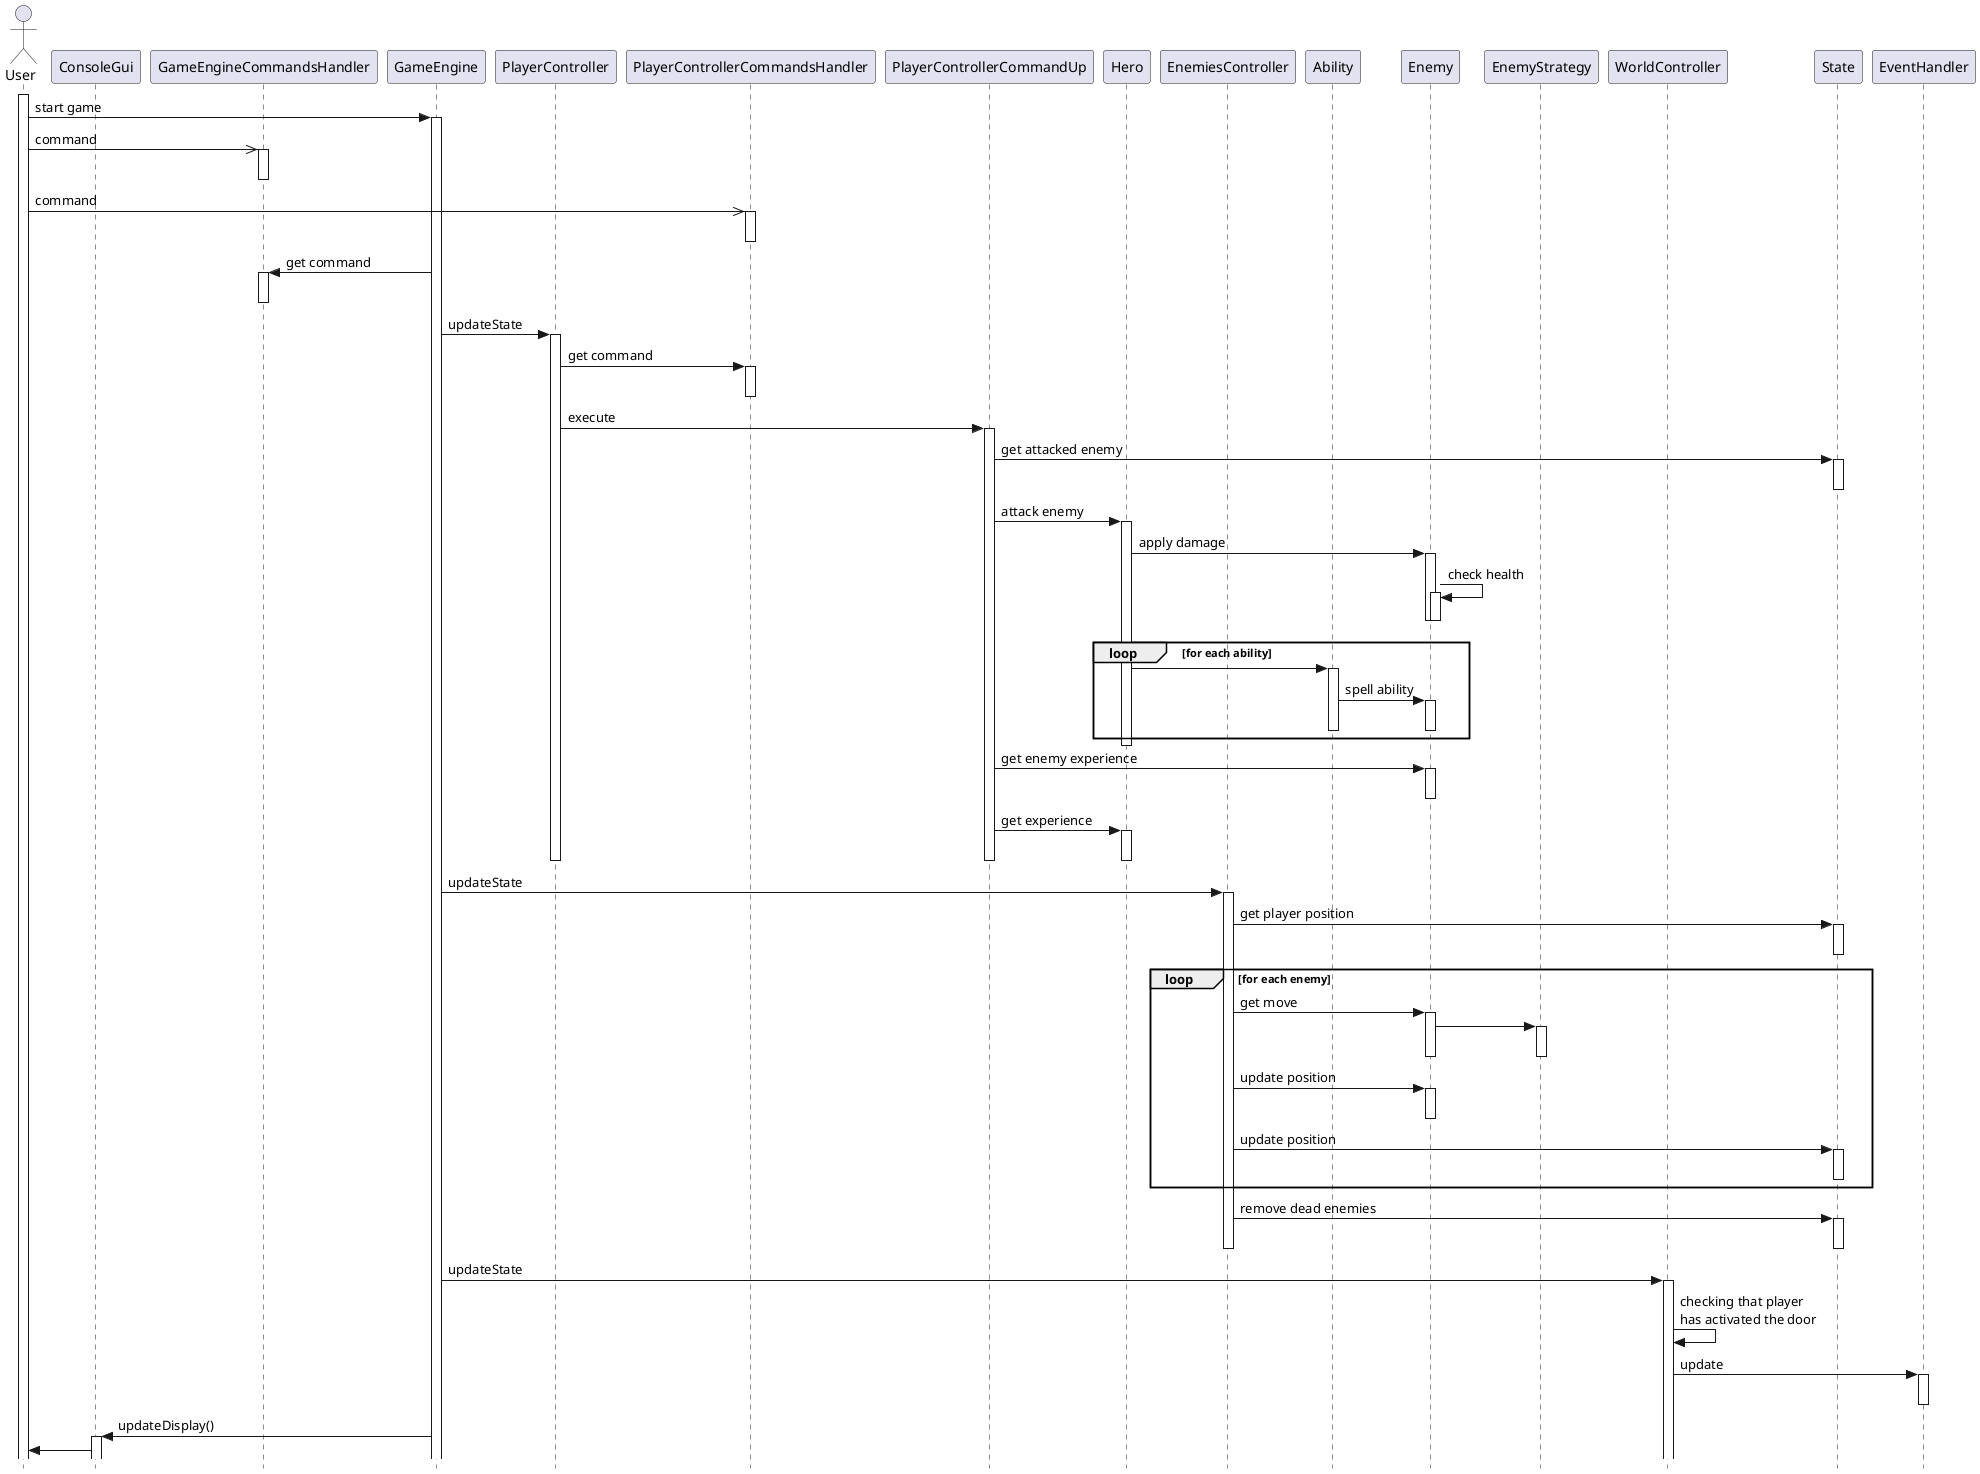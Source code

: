 @startuml
'https://plantuml.com/sequence-diagram


skinparam style strictuml
actor User
participant ConsoleGui
participant GameEngineCommandsHandler
participant GameEngine
participant PlayerController
participant PlayerControllerCommandsHandler
participant PlayerControllerCommandUp
participant Hero
participant EnemiesController
participant Ability
participant Enemy
participant EnemyStrategy
participant WorldController
participant State
participant EventHandler


activate User
User -> GameEngine : start game
activate GameEngine
User ->> GameEngineCommandsHandler : command
activate GameEngineCommandsHandler
deactivate GameEngineCommandsHandler
User ->> PlayerControllerCommandsHandler : command
activate PlayerControllerCommandsHandler
deactivate PlayerControllerCommandsHandler

GameEngine -> GameEngineCommandsHandler : get command
activate GameEngineCommandsHandler
'GameEngine <<- GameEngineCommandsHandler
deactivate GameEngineCommandsHandler

GameEngine -> PlayerController : updateState
activate PlayerController
PlayerController -> PlayerControllerCommandsHandler : get command
activate PlayerControllerCommandsHandler
'GameEngineCommandsHandler ->> PlayerController
deactivate PlayerControllerCommandsHandler
PlayerController -> PlayerControllerCommandUp : execute
activate PlayerControllerCommandUp

PlayerControllerCommandUp -> State : get attacked enemy
activate State
deactivate State
PlayerControllerCommandUp -> Hero : attack enemy
activate Hero
Hero -> Enemy : apply damage
activate Enemy
Enemy -> Enemy : check health
activate Enemy
deactivate Enemy
deactivate Enemy
loop for each ability
    Hero -> Ability
    activate Ability
    Ability -> Enemy : spell ability
    activate Enemy
    deactivate Enemy
    deactivate Ability
end
deactivate Hero
PlayerControllerCommandUp -> Enemy : get enemy experience
activate Enemy
deactivate Enemy
PlayerControllerCommandUp -> Hero : get experience
activate Hero
deactivate Hero
deactivate PlayerControllerCommandUp
deactivate PlayerController

GameEngine -> EnemiesController : updateState
activate EnemiesController
EnemiesController -> State : get player position
activate State
deactivate State
loop for each enemy
    EnemiesController -> Enemy : get move
    activate Enemy
    Enemy -> EnemyStrategy
    activate EnemyStrategy
    deactivate EnemyStrategy
    deactivate Enemy
    EnemiesController -> Enemy : update position
    activate Enemy
    deactivate Enemy
    EnemiesController -> State : update position
    activate State
    deactivate State
end
EnemiesController -> State : remove dead enemies
activate State
deactivate State
deactivate EnemiesController

GameEngine -> WorldController : updateState
activate WorldController
WorldController -> WorldController : checking that player\nhas activated the door
WorldController -> EventHandler : update
activate EventHandler
deactivate EventHandler

GameEngine -> ConsoleGui : updateDisplay()
activate ConsoleGui
ConsoleGui -> User





@enduml
